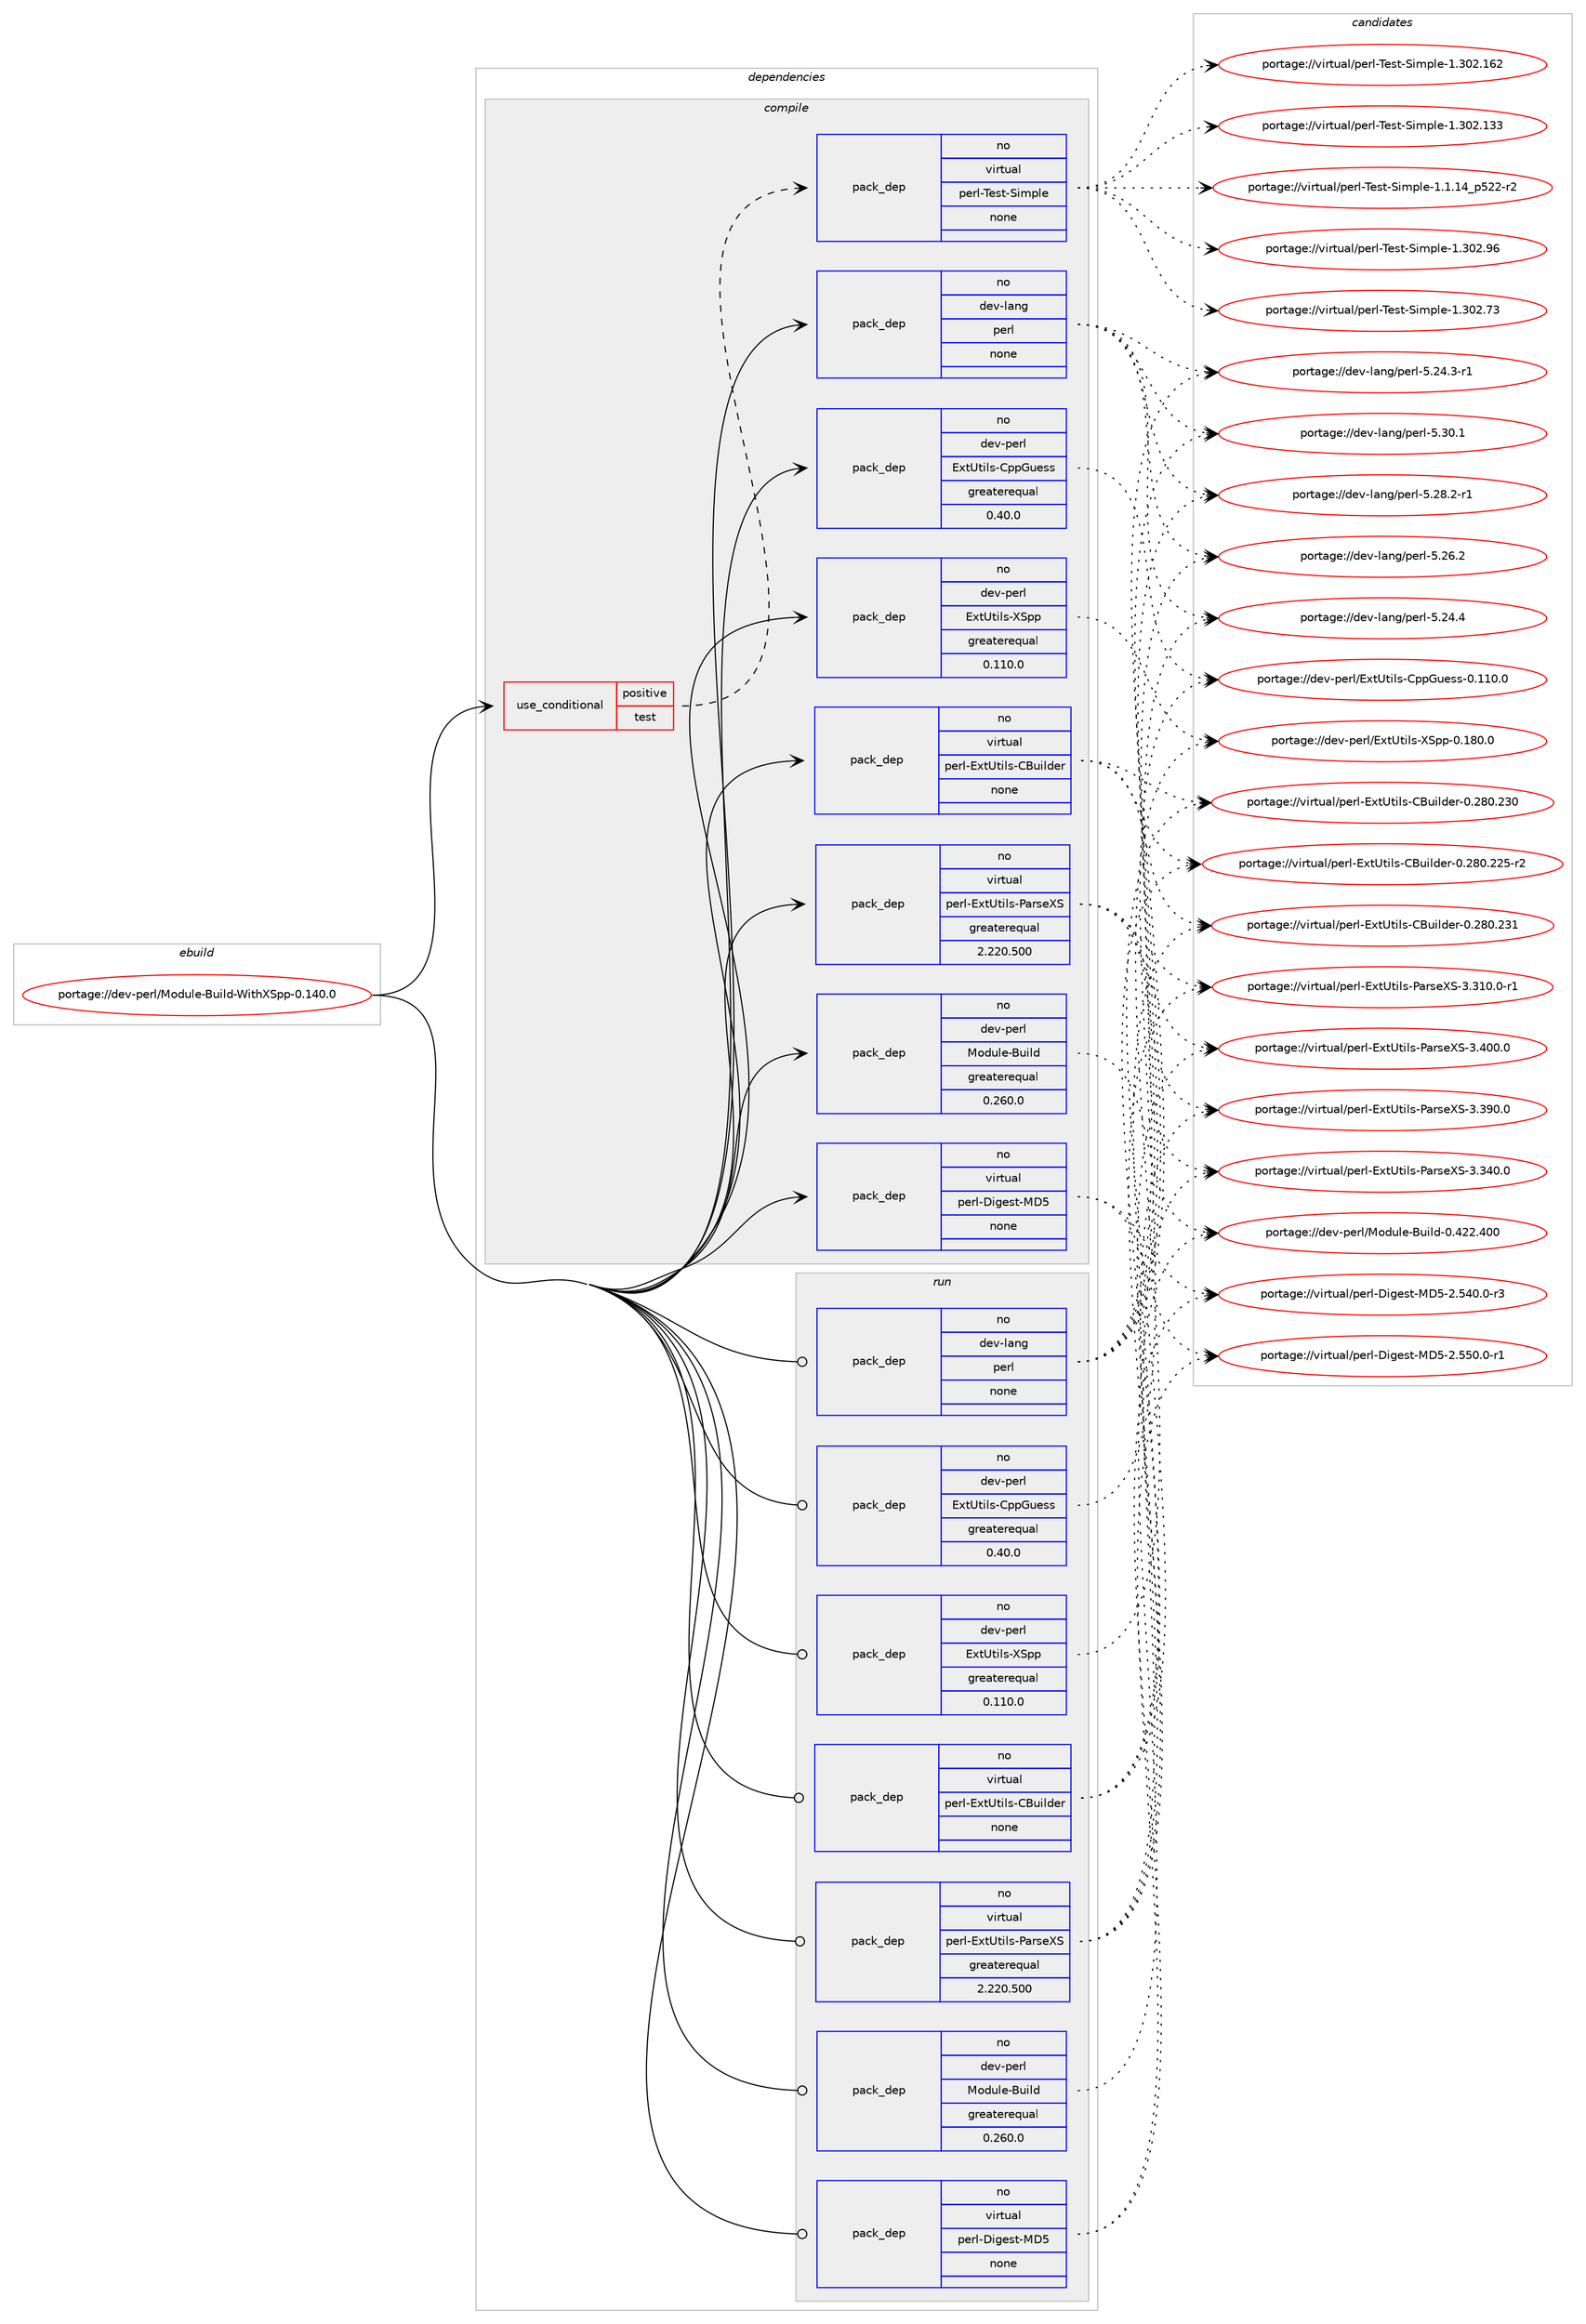 digraph prolog {

# *************
# Graph options
# *************

newrank=true;
concentrate=true;
compound=true;
graph [rankdir=LR,fontname=Helvetica,fontsize=10,ranksep=1.5];#, ranksep=2.5, nodesep=0.2];
edge  [arrowhead=vee];
node  [fontname=Helvetica,fontsize=10];

# **********
# The ebuild
# **********

subgraph cluster_leftcol {
color=gray;
label=<<i>ebuild</i>>;
id [label="portage://dev-perl/Module-Build-WithXSpp-0.140.0", color=red, width=4, href="../dev-perl/Module-Build-WithXSpp-0.140.0.svg"];
}

# ****************
# The dependencies
# ****************

subgraph cluster_midcol {
color=gray;
label=<<i>dependencies</i>>;
subgraph cluster_compile {
fillcolor="#eeeeee";
style=filled;
label=<<i>compile</i>>;
subgraph cond121906 {
dependency489300 [label=<<TABLE BORDER="0" CELLBORDER="1" CELLSPACING="0" CELLPADDING="4"><TR><TD ROWSPAN="3" CELLPADDING="10">use_conditional</TD></TR><TR><TD>positive</TD></TR><TR><TD>test</TD></TR></TABLE>>, shape=none, color=red];
subgraph pack362316 {
dependency489301 [label=<<TABLE BORDER="0" CELLBORDER="1" CELLSPACING="0" CELLPADDING="4" WIDTH="220"><TR><TD ROWSPAN="6" CELLPADDING="30">pack_dep</TD></TR><TR><TD WIDTH="110">no</TD></TR><TR><TD>virtual</TD></TR><TR><TD>perl-Test-Simple</TD></TR><TR><TD>none</TD></TR><TR><TD></TD></TR></TABLE>>, shape=none, color=blue];
}
dependency489300:e -> dependency489301:w [weight=20,style="dashed",arrowhead="vee"];
}
id:e -> dependency489300:w [weight=20,style="solid",arrowhead="vee"];
subgraph pack362317 {
dependency489302 [label=<<TABLE BORDER="0" CELLBORDER="1" CELLSPACING="0" CELLPADDING="4" WIDTH="220"><TR><TD ROWSPAN="6" CELLPADDING="30">pack_dep</TD></TR><TR><TD WIDTH="110">no</TD></TR><TR><TD>dev-lang</TD></TR><TR><TD>perl</TD></TR><TR><TD>none</TD></TR><TR><TD></TD></TR></TABLE>>, shape=none, color=blue];
}
id:e -> dependency489302:w [weight=20,style="solid",arrowhead="vee"];
subgraph pack362318 {
dependency489303 [label=<<TABLE BORDER="0" CELLBORDER="1" CELLSPACING="0" CELLPADDING="4" WIDTH="220"><TR><TD ROWSPAN="6" CELLPADDING="30">pack_dep</TD></TR><TR><TD WIDTH="110">no</TD></TR><TR><TD>dev-perl</TD></TR><TR><TD>ExtUtils-CppGuess</TD></TR><TR><TD>greaterequal</TD></TR><TR><TD>0.40.0</TD></TR></TABLE>>, shape=none, color=blue];
}
id:e -> dependency489303:w [weight=20,style="solid",arrowhead="vee"];
subgraph pack362319 {
dependency489304 [label=<<TABLE BORDER="0" CELLBORDER="1" CELLSPACING="0" CELLPADDING="4" WIDTH="220"><TR><TD ROWSPAN="6" CELLPADDING="30">pack_dep</TD></TR><TR><TD WIDTH="110">no</TD></TR><TR><TD>dev-perl</TD></TR><TR><TD>ExtUtils-XSpp</TD></TR><TR><TD>greaterequal</TD></TR><TR><TD>0.110.0</TD></TR></TABLE>>, shape=none, color=blue];
}
id:e -> dependency489304:w [weight=20,style="solid",arrowhead="vee"];
subgraph pack362320 {
dependency489305 [label=<<TABLE BORDER="0" CELLBORDER="1" CELLSPACING="0" CELLPADDING="4" WIDTH="220"><TR><TD ROWSPAN="6" CELLPADDING="30">pack_dep</TD></TR><TR><TD WIDTH="110">no</TD></TR><TR><TD>dev-perl</TD></TR><TR><TD>Module-Build</TD></TR><TR><TD>greaterequal</TD></TR><TR><TD>0.260.0</TD></TR></TABLE>>, shape=none, color=blue];
}
id:e -> dependency489305:w [weight=20,style="solid",arrowhead="vee"];
subgraph pack362321 {
dependency489306 [label=<<TABLE BORDER="0" CELLBORDER="1" CELLSPACING="0" CELLPADDING="4" WIDTH="220"><TR><TD ROWSPAN="6" CELLPADDING="30">pack_dep</TD></TR><TR><TD WIDTH="110">no</TD></TR><TR><TD>virtual</TD></TR><TR><TD>perl-Digest-MD5</TD></TR><TR><TD>none</TD></TR><TR><TD></TD></TR></TABLE>>, shape=none, color=blue];
}
id:e -> dependency489306:w [weight=20,style="solid",arrowhead="vee"];
subgraph pack362322 {
dependency489307 [label=<<TABLE BORDER="0" CELLBORDER="1" CELLSPACING="0" CELLPADDING="4" WIDTH="220"><TR><TD ROWSPAN="6" CELLPADDING="30">pack_dep</TD></TR><TR><TD WIDTH="110">no</TD></TR><TR><TD>virtual</TD></TR><TR><TD>perl-ExtUtils-CBuilder</TD></TR><TR><TD>none</TD></TR><TR><TD></TD></TR></TABLE>>, shape=none, color=blue];
}
id:e -> dependency489307:w [weight=20,style="solid",arrowhead="vee"];
subgraph pack362323 {
dependency489308 [label=<<TABLE BORDER="0" CELLBORDER="1" CELLSPACING="0" CELLPADDING="4" WIDTH="220"><TR><TD ROWSPAN="6" CELLPADDING="30">pack_dep</TD></TR><TR><TD WIDTH="110">no</TD></TR><TR><TD>virtual</TD></TR><TR><TD>perl-ExtUtils-ParseXS</TD></TR><TR><TD>greaterequal</TD></TR><TR><TD>2.220.500</TD></TR></TABLE>>, shape=none, color=blue];
}
id:e -> dependency489308:w [weight=20,style="solid",arrowhead="vee"];
}
subgraph cluster_compileandrun {
fillcolor="#eeeeee";
style=filled;
label=<<i>compile and run</i>>;
}
subgraph cluster_run {
fillcolor="#eeeeee";
style=filled;
label=<<i>run</i>>;
subgraph pack362324 {
dependency489309 [label=<<TABLE BORDER="0" CELLBORDER="1" CELLSPACING="0" CELLPADDING="4" WIDTH="220"><TR><TD ROWSPAN="6" CELLPADDING="30">pack_dep</TD></TR><TR><TD WIDTH="110">no</TD></TR><TR><TD>dev-lang</TD></TR><TR><TD>perl</TD></TR><TR><TD>none</TD></TR><TR><TD></TD></TR></TABLE>>, shape=none, color=blue];
}
id:e -> dependency489309:w [weight=20,style="solid",arrowhead="odot"];
subgraph pack362325 {
dependency489310 [label=<<TABLE BORDER="0" CELLBORDER="1" CELLSPACING="0" CELLPADDING="4" WIDTH="220"><TR><TD ROWSPAN="6" CELLPADDING="30">pack_dep</TD></TR><TR><TD WIDTH="110">no</TD></TR><TR><TD>dev-perl</TD></TR><TR><TD>ExtUtils-CppGuess</TD></TR><TR><TD>greaterequal</TD></TR><TR><TD>0.40.0</TD></TR></TABLE>>, shape=none, color=blue];
}
id:e -> dependency489310:w [weight=20,style="solid",arrowhead="odot"];
subgraph pack362326 {
dependency489311 [label=<<TABLE BORDER="0" CELLBORDER="1" CELLSPACING="0" CELLPADDING="4" WIDTH="220"><TR><TD ROWSPAN="6" CELLPADDING="30">pack_dep</TD></TR><TR><TD WIDTH="110">no</TD></TR><TR><TD>dev-perl</TD></TR><TR><TD>ExtUtils-XSpp</TD></TR><TR><TD>greaterequal</TD></TR><TR><TD>0.110.0</TD></TR></TABLE>>, shape=none, color=blue];
}
id:e -> dependency489311:w [weight=20,style="solid",arrowhead="odot"];
subgraph pack362327 {
dependency489312 [label=<<TABLE BORDER="0" CELLBORDER="1" CELLSPACING="0" CELLPADDING="4" WIDTH="220"><TR><TD ROWSPAN="6" CELLPADDING="30">pack_dep</TD></TR><TR><TD WIDTH="110">no</TD></TR><TR><TD>dev-perl</TD></TR><TR><TD>Module-Build</TD></TR><TR><TD>greaterequal</TD></TR><TR><TD>0.260.0</TD></TR></TABLE>>, shape=none, color=blue];
}
id:e -> dependency489312:w [weight=20,style="solid",arrowhead="odot"];
subgraph pack362328 {
dependency489313 [label=<<TABLE BORDER="0" CELLBORDER="1" CELLSPACING="0" CELLPADDING="4" WIDTH="220"><TR><TD ROWSPAN="6" CELLPADDING="30">pack_dep</TD></TR><TR><TD WIDTH="110">no</TD></TR><TR><TD>virtual</TD></TR><TR><TD>perl-Digest-MD5</TD></TR><TR><TD>none</TD></TR><TR><TD></TD></TR></TABLE>>, shape=none, color=blue];
}
id:e -> dependency489313:w [weight=20,style="solid",arrowhead="odot"];
subgraph pack362329 {
dependency489314 [label=<<TABLE BORDER="0" CELLBORDER="1" CELLSPACING="0" CELLPADDING="4" WIDTH="220"><TR><TD ROWSPAN="6" CELLPADDING="30">pack_dep</TD></TR><TR><TD WIDTH="110">no</TD></TR><TR><TD>virtual</TD></TR><TR><TD>perl-ExtUtils-CBuilder</TD></TR><TR><TD>none</TD></TR><TR><TD></TD></TR></TABLE>>, shape=none, color=blue];
}
id:e -> dependency489314:w [weight=20,style="solid",arrowhead="odot"];
subgraph pack362330 {
dependency489315 [label=<<TABLE BORDER="0" CELLBORDER="1" CELLSPACING="0" CELLPADDING="4" WIDTH="220"><TR><TD ROWSPAN="6" CELLPADDING="30">pack_dep</TD></TR><TR><TD WIDTH="110">no</TD></TR><TR><TD>virtual</TD></TR><TR><TD>perl-ExtUtils-ParseXS</TD></TR><TR><TD>greaterequal</TD></TR><TR><TD>2.220.500</TD></TR></TABLE>>, shape=none, color=blue];
}
id:e -> dependency489315:w [weight=20,style="solid",arrowhead="odot"];
}
}

# **************
# The candidates
# **************

subgraph cluster_choices {
rank=same;
color=gray;
label=<<i>candidates</i>>;

subgraph choice362316 {
color=black;
nodesep=1;
choice118105114116117971084711210111410845841011151164583105109112108101454946514850465754 [label="portage://virtual/perl-Test-Simple-1.302.96", color=red, width=4,href="../virtual/perl-Test-Simple-1.302.96.svg"];
choice118105114116117971084711210111410845841011151164583105109112108101454946514850465551 [label="portage://virtual/perl-Test-Simple-1.302.73", color=red, width=4,href="../virtual/perl-Test-Simple-1.302.73.svg"];
choice11810511411611797108471121011141084584101115116458310510911210810145494651485046495450 [label="portage://virtual/perl-Test-Simple-1.302.162", color=red, width=4,href="../virtual/perl-Test-Simple-1.302.162.svg"];
choice11810511411611797108471121011141084584101115116458310510911210810145494651485046495151 [label="portage://virtual/perl-Test-Simple-1.302.133", color=red, width=4,href="../virtual/perl-Test-Simple-1.302.133.svg"];
choice11810511411611797108471121011141084584101115116458310510911210810145494649464952951125350504511450 [label="portage://virtual/perl-Test-Simple-1.1.14_p522-r2", color=red, width=4,href="../virtual/perl-Test-Simple-1.1.14_p522-r2.svg"];
dependency489301:e -> choice118105114116117971084711210111410845841011151164583105109112108101454946514850465754:w [style=dotted,weight="100"];
dependency489301:e -> choice118105114116117971084711210111410845841011151164583105109112108101454946514850465551:w [style=dotted,weight="100"];
dependency489301:e -> choice11810511411611797108471121011141084584101115116458310510911210810145494651485046495450:w [style=dotted,weight="100"];
dependency489301:e -> choice11810511411611797108471121011141084584101115116458310510911210810145494651485046495151:w [style=dotted,weight="100"];
dependency489301:e -> choice11810511411611797108471121011141084584101115116458310510911210810145494649464952951125350504511450:w [style=dotted,weight="100"];
}
subgraph choice362317 {
color=black;
nodesep=1;
choice10010111845108971101034711210111410845534651484649 [label="portage://dev-lang/perl-5.30.1", color=red, width=4,href="../dev-lang/perl-5.30.1.svg"];
choice100101118451089711010347112101114108455346505646504511449 [label="portage://dev-lang/perl-5.28.2-r1", color=red, width=4,href="../dev-lang/perl-5.28.2-r1.svg"];
choice10010111845108971101034711210111410845534650544650 [label="portage://dev-lang/perl-5.26.2", color=red, width=4,href="../dev-lang/perl-5.26.2.svg"];
choice10010111845108971101034711210111410845534650524652 [label="portage://dev-lang/perl-5.24.4", color=red, width=4,href="../dev-lang/perl-5.24.4.svg"];
choice100101118451089711010347112101114108455346505246514511449 [label="portage://dev-lang/perl-5.24.3-r1", color=red, width=4,href="../dev-lang/perl-5.24.3-r1.svg"];
dependency489302:e -> choice10010111845108971101034711210111410845534651484649:w [style=dotted,weight="100"];
dependency489302:e -> choice100101118451089711010347112101114108455346505646504511449:w [style=dotted,weight="100"];
dependency489302:e -> choice10010111845108971101034711210111410845534650544650:w [style=dotted,weight="100"];
dependency489302:e -> choice10010111845108971101034711210111410845534650524652:w [style=dotted,weight="100"];
dependency489302:e -> choice100101118451089711010347112101114108455346505246514511449:w [style=dotted,weight="100"];
}
subgraph choice362318 {
color=black;
nodesep=1;
choice100101118451121011141084769120116851161051081154567112112711171011151154548464949484648 [label="portage://dev-perl/ExtUtils-CppGuess-0.110.0", color=red, width=4,href="../dev-perl/ExtUtils-CppGuess-0.110.0.svg"];
dependency489303:e -> choice100101118451121011141084769120116851161051081154567112112711171011151154548464949484648:w [style=dotted,weight="100"];
}
subgraph choice362319 {
color=black;
nodesep=1;
choice100101118451121011141084769120116851161051081154588831121124548464956484648 [label="portage://dev-perl/ExtUtils-XSpp-0.180.0", color=red, width=4,href="../dev-perl/ExtUtils-XSpp-0.180.0.svg"];
dependency489304:e -> choice100101118451121011141084769120116851161051081154588831121124548464956484648:w [style=dotted,weight="100"];
}
subgraph choice362320 {
color=black;
nodesep=1;
choice100101118451121011141084777111100117108101456611710510810045484652505046524848 [label="portage://dev-perl/Module-Build-0.422.400", color=red, width=4,href="../dev-perl/Module-Build-0.422.400.svg"];
dependency489305:e -> choice100101118451121011141084777111100117108101456611710510810045484652505046524848:w [style=dotted,weight="100"];
}
subgraph choice362321 {
color=black;
nodesep=1;
choice118105114116117971084711210111410845681051031011151164577685345504653534846484511449 [label="portage://virtual/perl-Digest-MD5-2.550.0-r1", color=red, width=4,href="../virtual/perl-Digest-MD5-2.550.0-r1.svg"];
choice118105114116117971084711210111410845681051031011151164577685345504653524846484511451 [label="portage://virtual/perl-Digest-MD5-2.540.0-r3", color=red, width=4,href="../virtual/perl-Digest-MD5-2.540.0-r3.svg"];
dependency489306:e -> choice118105114116117971084711210111410845681051031011151164577685345504653534846484511449:w [style=dotted,weight="100"];
dependency489306:e -> choice118105114116117971084711210111410845681051031011151164577685345504653524846484511451:w [style=dotted,weight="100"];
}
subgraph choice362322 {
color=black;
nodesep=1;
choice118105114116117971084711210111410845691201168511610510811545676611710510810010111445484650564846505149 [label="portage://virtual/perl-ExtUtils-CBuilder-0.280.231", color=red, width=4,href="../virtual/perl-ExtUtils-CBuilder-0.280.231.svg"];
choice118105114116117971084711210111410845691201168511610510811545676611710510810010111445484650564846505148 [label="portage://virtual/perl-ExtUtils-CBuilder-0.280.230", color=red, width=4,href="../virtual/perl-ExtUtils-CBuilder-0.280.230.svg"];
choice1181051141161179710847112101114108456912011685116105108115456766117105108100101114454846505648465050534511450 [label="portage://virtual/perl-ExtUtils-CBuilder-0.280.225-r2", color=red, width=4,href="../virtual/perl-ExtUtils-CBuilder-0.280.225-r2.svg"];
dependency489307:e -> choice118105114116117971084711210111410845691201168511610510811545676611710510810010111445484650564846505149:w [style=dotted,weight="100"];
dependency489307:e -> choice118105114116117971084711210111410845691201168511610510811545676611710510810010111445484650564846505148:w [style=dotted,weight="100"];
dependency489307:e -> choice1181051141161179710847112101114108456912011685116105108115456766117105108100101114454846505648465050534511450:w [style=dotted,weight="100"];
}
subgraph choice362323 {
color=black;
nodesep=1;
choice118105114116117971084711210111410845691201168511610510811545809711411510188834551465248484648 [label="portage://virtual/perl-ExtUtils-ParseXS-3.400.0", color=red, width=4,href="../virtual/perl-ExtUtils-ParseXS-3.400.0.svg"];
choice118105114116117971084711210111410845691201168511610510811545809711411510188834551465157484648 [label="portage://virtual/perl-ExtUtils-ParseXS-3.390.0", color=red, width=4,href="../virtual/perl-ExtUtils-ParseXS-3.390.0.svg"];
choice118105114116117971084711210111410845691201168511610510811545809711411510188834551465152484648 [label="portage://virtual/perl-ExtUtils-ParseXS-3.340.0", color=red, width=4,href="../virtual/perl-ExtUtils-ParseXS-3.340.0.svg"];
choice1181051141161179710847112101114108456912011685116105108115458097114115101888345514651494846484511449 [label="portage://virtual/perl-ExtUtils-ParseXS-3.310.0-r1", color=red, width=4,href="../virtual/perl-ExtUtils-ParseXS-3.310.0-r1.svg"];
dependency489308:e -> choice118105114116117971084711210111410845691201168511610510811545809711411510188834551465248484648:w [style=dotted,weight="100"];
dependency489308:e -> choice118105114116117971084711210111410845691201168511610510811545809711411510188834551465157484648:w [style=dotted,weight="100"];
dependency489308:e -> choice118105114116117971084711210111410845691201168511610510811545809711411510188834551465152484648:w [style=dotted,weight="100"];
dependency489308:e -> choice1181051141161179710847112101114108456912011685116105108115458097114115101888345514651494846484511449:w [style=dotted,weight="100"];
}
subgraph choice362324 {
color=black;
nodesep=1;
choice10010111845108971101034711210111410845534651484649 [label="portage://dev-lang/perl-5.30.1", color=red, width=4,href="../dev-lang/perl-5.30.1.svg"];
choice100101118451089711010347112101114108455346505646504511449 [label="portage://dev-lang/perl-5.28.2-r1", color=red, width=4,href="../dev-lang/perl-5.28.2-r1.svg"];
choice10010111845108971101034711210111410845534650544650 [label="portage://dev-lang/perl-5.26.2", color=red, width=4,href="../dev-lang/perl-5.26.2.svg"];
choice10010111845108971101034711210111410845534650524652 [label="portage://dev-lang/perl-5.24.4", color=red, width=4,href="../dev-lang/perl-5.24.4.svg"];
choice100101118451089711010347112101114108455346505246514511449 [label="portage://dev-lang/perl-5.24.3-r1", color=red, width=4,href="../dev-lang/perl-5.24.3-r1.svg"];
dependency489309:e -> choice10010111845108971101034711210111410845534651484649:w [style=dotted,weight="100"];
dependency489309:e -> choice100101118451089711010347112101114108455346505646504511449:w [style=dotted,weight="100"];
dependency489309:e -> choice10010111845108971101034711210111410845534650544650:w [style=dotted,weight="100"];
dependency489309:e -> choice10010111845108971101034711210111410845534650524652:w [style=dotted,weight="100"];
dependency489309:e -> choice100101118451089711010347112101114108455346505246514511449:w [style=dotted,weight="100"];
}
subgraph choice362325 {
color=black;
nodesep=1;
choice100101118451121011141084769120116851161051081154567112112711171011151154548464949484648 [label="portage://dev-perl/ExtUtils-CppGuess-0.110.0", color=red, width=4,href="../dev-perl/ExtUtils-CppGuess-0.110.0.svg"];
dependency489310:e -> choice100101118451121011141084769120116851161051081154567112112711171011151154548464949484648:w [style=dotted,weight="100"];
}
subgraph choice362326 {
color=black;
nodesep=1;
choice100101118451121011141084769120116851161051081154588831121124548464956484648 [label="portage://dev-perl/ExtUtils-XSpp-0.180.0", color=red, width=4,href="../dev-perl/ExtUtils-XSpp-0.180.0.svg"];
dependency489311:e -> choice100101118451121011141084769120116851161051081154588831121124548464956484648:w [style=dotted,weight="100"];
}
subgraph choice362327 {
color=black;
nodesep=1;
choice100101118451121011141084777111100117108101456611710510810045484652505046524848 [label="portage://dev-perl/Module-Build-0.422.400", color=red, width=4,href="../dev-perl/Module-Build-0.422.400.svg"];
dependency489312:e -> choice100101118451121011141084777111100117108101456611710510810045484652505046524848:w [style=dotted,weight="100"];
}
subgraph choice362328 {
color=black;
nodesep=1;
choice118105114116117971084711210111410845681051031011151164577685345504653534846484511449 [label="portage://virtual/perl-Digest-MD5-2.550.0-r1", color=red, width=4,href="../virtual/perl-Digest-MD5-2.550.0-r1.svg"];
choice118105114116117971084711210111410845681051031011151164577685345504653524846484511451 [label="portage://virtual/perl-Digest-MD5-2.540.0-r3", color=red, width=4,href="../virtual/perl-Digest-MD5-2.540.0-r3.svg"];
dependency489313:e -> choice118105114116117971084711210111410845681051031011151164577685345504653534846484511449:w [style=dotted,weight="100"];
dependency489313:e -> choice118105114116117971084711210111410845681051031011151164577685345504653524846484511451:w [style=dotted,weight="100"];
}
subgraph choice362329 {
color=black;
nodesep=1;
choice118105114116117971084711210111410845691201168511610510811545676611710510810010111445484650564846505149 [label="portage://virtual/perl-ExtUtils-CBuilder-0.280.231", color=red, width=4,href="../virtual/perl-ExtUtils-CBuilder-0.280.231.svg"];
choice118105114116117971084711210111410845691201168511610510811545676611710510810010111445484650564846505148 [label="portage://virtual/perl-ExtUtils-CBuilder-0.280.230", color=red, width=4,href="../virtual/perl-ExtUtils-CBuilder-0.280.230.svg"];
choice1181051141161179710847112101114108456912011685116105108115456766117105108100101114454846505648465050534511450 [label="portage://virtual/perl-ExtUtils-CBuilder-0.280.225-r2", color=red, width=4,href="../virtual/perl-ExtUtils-CBuilder-0.280.225-r2.svg"];
dependency489314:e -> choice118105114116117971084711210111410845691201168511610510811545676611710510810010111445484650564846505149:w [style=dotted,weight="100"];
dependency489314:e -> choice118105114116117971084711210111410845691201168511610510811545676611710510810010111445484650564846505148:w [style=dotted,weight="100"];
dependency489314:e -> choice1181051141161179710847112101114108456912011685116105108115456766117105108100101114454846505648465050534511450:w [style=dotted,weight="100"];
}
subgraph choice362330 {
color=black;
nodesep=1;
choice118105114116117971084711210111410845691201168511610510811545809711411510188834551465248484648 [label="portage://virtual/perl-ExtUtils-ParseXS-3.400.0", color=red, width=4,href="../virtual/perl-ExtUtils-ParseXS-3.400.0.svg"];
choice118105114116117971084711210111410845691201168511610510811545809711411510188834551465157484648 [label="portage://virtual/perl-ExtUtils-ParseXS-3.390.0", color=red, width=4,href="../virtual/perl-ExtUtils-ParseXS-3.390.0.svg"];
choice118105114116117971084711210111410845691201168511610510811545809711411510188834551465152484648 [label="portage://virtual/perl-ExtUtils-ParseXS-3.340.0", color=red, width=4,href="../virtual/perl-ExtUtils-ParseXS-3.340.0.svg"];
choice1181051141161179710847112101114108456912011685116105108115458097114115101888345514651494846484511449 [label="portage://virtual/perl-ExtUtils-ParseXS-3.310.0-r1", color=red, width=4,href="../virtual/perl-ExtUtils-ParseXS-3.310.0-r1.svg"];
dependency489315:e -> choice118105114116117971084711210111410845691201168511610510811545809711411510188834551465248484648:w [style=dotted,weight="100"];
dependency489315:e -> choice118105114116117971084711210111410845691201168511610510811545809711411510188834551465157484648:w [style=dotted,weight="100"];
dependency489315:e -> choice118105114116117971084711210111410845691201168511610510811545809711411510188834551465152484648:w [style=dotted,weight="100"];
dependency489315:e -> choice1181051141161179710847112101114108456912011685116105108115458097114115101888345514651494846484511449:w [style=dotted,weight="100"];
}
}

}

